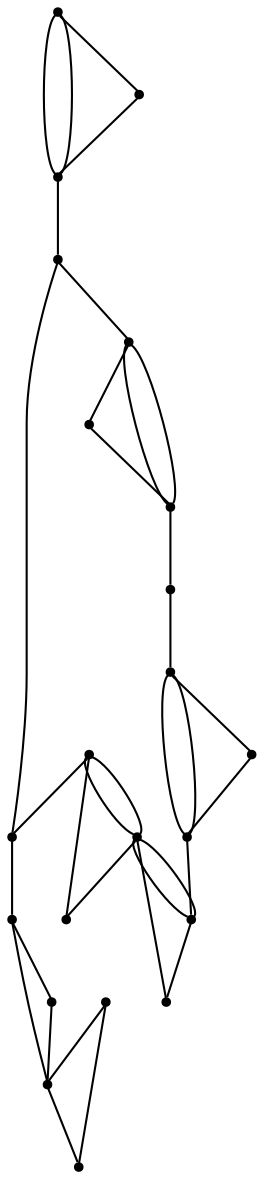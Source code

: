 graph {
  node [shape=point,comment="{\"directed\":false,\"doi\":\"10.4230/LIPIcs.GD.2024.12\",\"figure\":\"5 (3)\"}"]

  v0 [pos="1924.0382225262538,942.8502507625672"]
  v1 [pos="1790.6681557509164,942.8502507625672"]
  v2 [pos="1657.298088975579,942.8502507625672"]
  v3 [pos="1590.6130555879104,942.8502507625672"]
  v4 [pos="1523.9280222002415,942.8502507625672"]
  v5 [pos="1390.557955424904,942.8502507625672"]
  v6 [pos="1257.1878886495665,942.8502507625672"]
  v7 [pos="1190.5028552618978,942.8502507625672"]
  v8 [pos="1057.132820284462,942.8502507625672"]
  v9 [pos="990.4477868967933,942.8502507625672"]
  v10 [pos="823.7352034276215,942.8502507625672"]
  v11 [pos="857.077720121456,942.8502507625672"]
  v12 [pos="790.3926867337872,942.8502507625672"]
  v13 [pos="657.0226199584497,942.8502507625672"]
  v14 [pos="1857.353189138585,942.8502507625672"]
  v15 [pos="1723.9831223632477,942.8502507625672"]
  v16 [pos="1457.242988812573,942.8502507625672"]
  v17 [pos="1323.8729220372352,942.8502507625672"]
  v18 [pos="1123.8179490658363,942.8502507625672"]
  v19 [pos="1023.7903035906279,942.8502507625672"]
  v20 [pos="923.7627535091247,942.8502507625672"]
  v21 [pos="723.7076533461185,942.8502507625672"]

  v0 -- v1 [id="-1",pos="1924.0382225262538,942.8502507625672 1924.0382543241558,959.5175110410485 1915.702625150697,967.8511411802892 1903.1991813905092,972.0179562499095 1890.6957376303214,976.1847713195299 1874.0244792834042,976.1847713195299 1857.353220936487,976.1847713195299 1840.6819625895698,976.1847713195299 1824.0107042426525,976.1847713195299 1811.5072604824647,972.0179562499095 1799.003816722277,967.8511411802892 1790.6681875488182,959.5175110410485 1790.6681557509164,942.8502507625672"]
  v10 -- v11 [id="-3",pos="823.7352034276215,942.8502507625672 857.077720121456,942.8502507625672 857.077720121456,942.8502507625672 857.077720121456,942.8502507625672"]
  v11 -- v20 [id="-4",pos="857.077720121456,942.8502507625672 923.7627535091247,942.8502507625672 923.7627535091247,942.8502507625672 923.7627535091247,942.8502507625672"]
  v20 -- v9 [id="-5",pos="923.7627535091247,942.8502507625672 990.4477868967933,942.8502507625672 990.4477868967933,942.8502507625672 990.4477868967933,942.8502507625672"]
  v9 -- v19 [id="-6",pos="990.4477868967933,942.8502507625672 1023.7903035906279,942.8502507625672 1023.7903035906279,942.8502507625672 1023.7903035906279,942.8502507625672"]
  v19 -- v8 [id="-7",pos="1023.7903035906279,942.8502507625672 1057.132820284462,942.8502507625672 1057.132820284462,942.8502507625672 1057.132820284462,942.8502507625672"]
  v8 -- v18 [id="-8",pos="1057.132820284462,942.8502507625672 1123.8179490658363,942.8502507625672 1123.8179490658363,942.8502507625672 1123.8179490658363,942.8502507625672"]
  v18 -- v7 [id="-9",pos="1123.8179490658363,942.8502507625672 1190.5028552618978,942.8502507625672 1190.5028552618978,942.8502507625672 1190.5028552618978,942.8502507625672"]
  v7 -- v6 [id="-10",pos="1190.5028552618978,942.8502507625672 1257.1878886495665,942.8502507625672 1257.1878886495665,942.8502507625672 1257.1878886495665,942.8502507625672"]
  v6 -- v17 [id="-11",pos="1257.1878886495665,942.8502507625672 1323.8729220372352,942.8502507625672 1323.8729220372352,942.8502507625672 1323.8729220372352,942.8502507625672"]
  v17 -- v5 [id="-12",pos="1323.8729220372352,942.8502507625672 1390.557955424904,942.8502507625672 1390.557955424904,942.8502507625672 1390.557955424904,942.8502507625672"]
  v5 -- v16 [id="-13",pos="1390.557955424904,942.8502507625672 1457.242988812573,942.8502507625672 1457.242988812573,942.8502507625672 1457.242988812573,942.8502507625672"]
  v16 -- v4 [id="-14",pos="1457.242988812573,942.8502507625672 1523.9280222002415,942.8502507625672 1523.9280222002415,942.8502507625672 1523.9280222002415,942.8502507625672"]
  v4 -- v3 [id="-15",pos="1523.9280222002415,942.8502507625672 1590.6130555879104,942.8502507625672 1590.6130555879104,942.8502507625672 1590.6130555879104,942.8502507625672"]
  v3 -- v2 [id="-16",pos="1590.6130555879104,942.8502507625672 1657.298088975579,942.8502507625672 1657.298088975579,942.8502507625672 1657.298088975579,942.8502507625672"]
  v2 -- v15 [id="-17",pos="1657.298088975579,942.8502507625672 1723.9831223632477,942.8502507625672 1723.9831223632477,942.8502507625672 1723.9831223632477,942.8502507625672"]
  v15 -- v1 [id="-18",pos="1723.9831223632477,942.8502507625672 1790.6681557509164,942.8502507625672 1790.6681557509164,942.8502507625672 1790.6681557509164,942.8502507625672"]
  v1 -- v14 [id="-19",pos="1790.6681557509164,942.8502507625672 1857.353189138585,942.8502507625672 1857.353189138585,942.8502507625672 1857.353189138585,942.8502507625672"]
  v14 -- v0 [id="-20",pos="1857.353189138585,942.8502507625672 1924.0382225262538,942.8502507625672 1924.0382225262538,942.8502507625672 1924.0382225262538,942.8502507625672"]
  v13 -- v12 [id="-22",pos="657.0226199584497,942.8502507625672 657.0226199584497,926.1829904840857 665.3582491319083,917.8493603448451 677.8616928920961,913.6825452752247 690.365136652284,909.5157302056044 707.0363949992012,909.5157302056044 723.7076533461185,909.5157302056044 740.3789116930357,909.5157302056044 757.0501700399528,909.5157302056044 769.5536138001407,913.6825452752247 782.0570575603285,917.8493603448451 790.3926867337872,926.1829904840857 790.3926867337872,942.8502507625672"]
  v13 -- v12 [id="-23",pos="657.0226199584497,942.8502507625672 657.0226199584497,959.5175110410485 665.3582491319083,967.8511411802892 677.8616928920961,972.0179562499095 690.365136652284,976.1847713195299 707.0363949992012,976.1847713195299 723.7076533461185,976.1847713195299 740.3789116930357,976.1847713195299 757.0501700399528,976.1847713195299 769.5536138001407,972.0179562499095 782.0570575603285,967.8511411802892 790.3926867337872,959.5175110410485 790.3926867337872,942.8502507625672"]
  v11 -- v9 [id="-24",pos="857.077720121456,942.8502507625672 857.077720121456,959.5175110410485 865.4133492949145,967.8511411802892 877.9167930551024,972.0179562499095 890.4202368152903,976.1847713195299 907.0914951622075,976.1847713195299 923.7627535091247,976.1847713195299 940.4340118560418,976.1847713195299 957.105270202959,976.1847713195299 969.6087139631469,972.0179562499095 982.1121577233348,967.8511411802892 990.4477868967934,959.5175110410485 990.4477868967933,942.8502507625672"]
  v11 -- v9 [id="-25",pos="857.077720121456,942.8502507625672 857.077720121456,926.1829904840857 865.4133492949145,917.8493603448451 877.9167930551024,913.6825452752247 890.4202368152903,909.5157302056044 907.0914951622075,909.5157302056044 923.7627535091247,909.5157302056044 940.4340118560418,909.5157302056044 957.105270202959,909.5157302056044 969.6087139631469,913.6825452752247 982.1121577233348,917.8493603448451 990.4477868967934,926.1829904840857 990.4477868967933,942.8502507625672"]
  v10 -- v3 [id="-26",pos="823.7352034276215,942.8502507625672 823.7352034276215,917.8493603448451 840.4064617745387,909.5157302056044 904.3115317981069,905.348915135984 968.2208627405182,901.1821000663637 1079.359808036541,901.1821000663637 1196.0586164649612,901.1821000663637 1312.7574248933815,901.1821000663637 1435.0160328583959,901.1821000663637 1504.476895882929,905.348915135984 1573.9418290388949,909.5157302056044 1590.6130873858122,917.8493603448451 1590.6130555879104,942.8502507625672"]
  v8 -- v7 [id="-27",pos="1057.132820284462,942.8502507625672 1057.1328202844622,926.1829904840857 1065.4684494579208,917.8493603448451 1077.9718932181086,913.6825452752247 1090.4753369782966,909.5157302056044 1107.1465953252136,909.5157302056044 1123.817853672131,909.5157302056044 1140.489112019048,909.5157302056044 1157.1603703659653,909.5157302056044 1169.663814126153,913.6825452752247 1182.167257886341,917.8493603448451 1190.5028870597996,926.1829904840857 1190.5028552618978,942.8502507625672"]
  v13 -- v21 [id="-28",pos="657.0226199584497,942.8502507625672 723.7076533461185,942.8502507625672 723.7076533461185,942.8502507625672 723.7076533461185,942.8502507625672"]
  v8 -- v7 [id="-29",pos="1057.132820284462,942.8502507625672 1057.1328202844622,959.5175110410485 1065.4684494579208,967.8511411802892 1077.9718932181086,972.0179562499095 1090.4753369782966,976.1847713195299 1107.1465953252136,976.1847713195299 1123.817853672131,976.1847713195299 1140.489112019048,976.1847713195299 1157.1603703659653,976.1847713195299 1169.663814126153,972.0179562499095 1182.167257886341,967.8511411802892 1190.5028870597996,959.5175110410485 1190.5028552618978,942.8502507625672"]
  v6 -- v5 [id="-30",pos="1257.1878886495665,942.8502507625672 1257.1879204474683,959.5175110410485 1265.523549620927,967.8511411802892 1278.0269933811148,972.0179562499095 1290.5304371413026,976.1847713195299 1307.20169548822,976.1847713195299 1323.8729538351372,976.1847713195299 1340.5442121820543,976.1847713195299 1357.2154705289715,976.1847713195299 1369.7189142891593,972.0179562499095 1382.2223580493471,967.8511411802892 1390.5579872228059,959.5175110410485 1390.557955424904,942.8502507625672"]
  v5 -- v6 [id="-31",pos="1390.557955424904,942.8502507625672 1390.5579872228059,926.1829904840857 1382.2223580493471,917.8493603448451 1369.7189142891593,913.6825452752247 1357.2154705289715,909.5157302056044 1340.5442121820543,909.5157302056044 1323.8729538351372,909.5157302056044 1307.20169548822,909.5157302056044 1290.5304371413026,909.5157302056044 1278.0269933811148,913.6825452752247 1265.523549620927,917.8493603448451 1257.1879204474683,926.1829904840857 1257.1878886495665,942.8502507625672"]
  v5 -- v4 [id="-32",pos="1390.557955424904,942.8502507625672 1390.5579872228059,959.5175110410485 1398.8936163962644,967.8511411802892 1411.3970601564522,972.0179562499095 1423.9005039166402,976.1847713195299 1440.5717622635573,976.1847713195299 1457.2430206104746,976.1847713195299 1473.9142789573918,976.1847713195299 1490.585537304309,976.1847713195299 1503.088981064497,972.0179562499095 1515.5924248246847,967.8511411802892 1523.9280539981432,959.5175110410485 1523.9280222002415,942.8502507625672"]
  v4 -- v5 [id="-33",pos="1523.9280222002415,942.8502507625672 1523.9280539981432,926.1829904840857 1515.5924248246847,917.8493603448451 1503.088981064497,913.6825452752247 1490.585537304309,909.5157302056044 1473.9142789573918,909.5157302056044 1457.2430206104746,909.5157302056044 1440.5717622635573,909.5157302056044 1423.9005039166402,909.5157302056044 1411.3970601564522,913.6825452752247 1398.8936163962644,917.8493603448451 1390.5579872228059,926.1829904840857 1390.557955424904,942.8502507625672"]
  v2 -- v1 [id="-34",pos="1657.298088975579,942.8502507625672 1657.2981207734808,959.5175110410485 1665.6337499469394,967.8511411802892 1678.1371937071272,972.0179562499095 1690.6406374673152,976.1847713195299 1707.3118958142322,976.1847713195299 1723.9831541611495,976.1847713195299 1740.6544125080668,976.1847713195299 1757.3256708549839,976.1847713195299 1769.8291146151719,972.0179562499095 1782.3325583753597,967.8511411802892 1790.6681875488182,959.5175110410485 1790.6681557509164,942.8502507625672"]
  v12 -- v10 [id="-35",pos="790.3926867337872,942.8502507625672 823.7352034276215,942.8502507625672 823.7352034276215,942.8502507625672 823.7352034276215,942.8502507625672"]
  v21 -- v12 [id="-36",pos="723.7076533461185,942.8502507625672 790.3926867337872,942.8502507625672 790.3926867337872,942.8502507625672 790.3926867337872,942.8502507625672"]
}